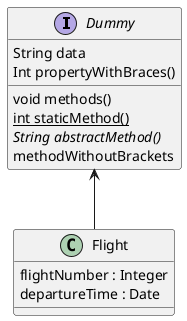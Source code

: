 @startuml "Class Body"
interface Dummy {
  String data
  {field} Int propertyWithBraces()

  void methods()
  {static} int staticMethod()
  {abstract} String abstractMethod()
  {method} methodWithoutBrackets
}

class Flight {
   flightNumber : Integer
   departureTime : Date
}

Dummy <-- Flight
@enduml
